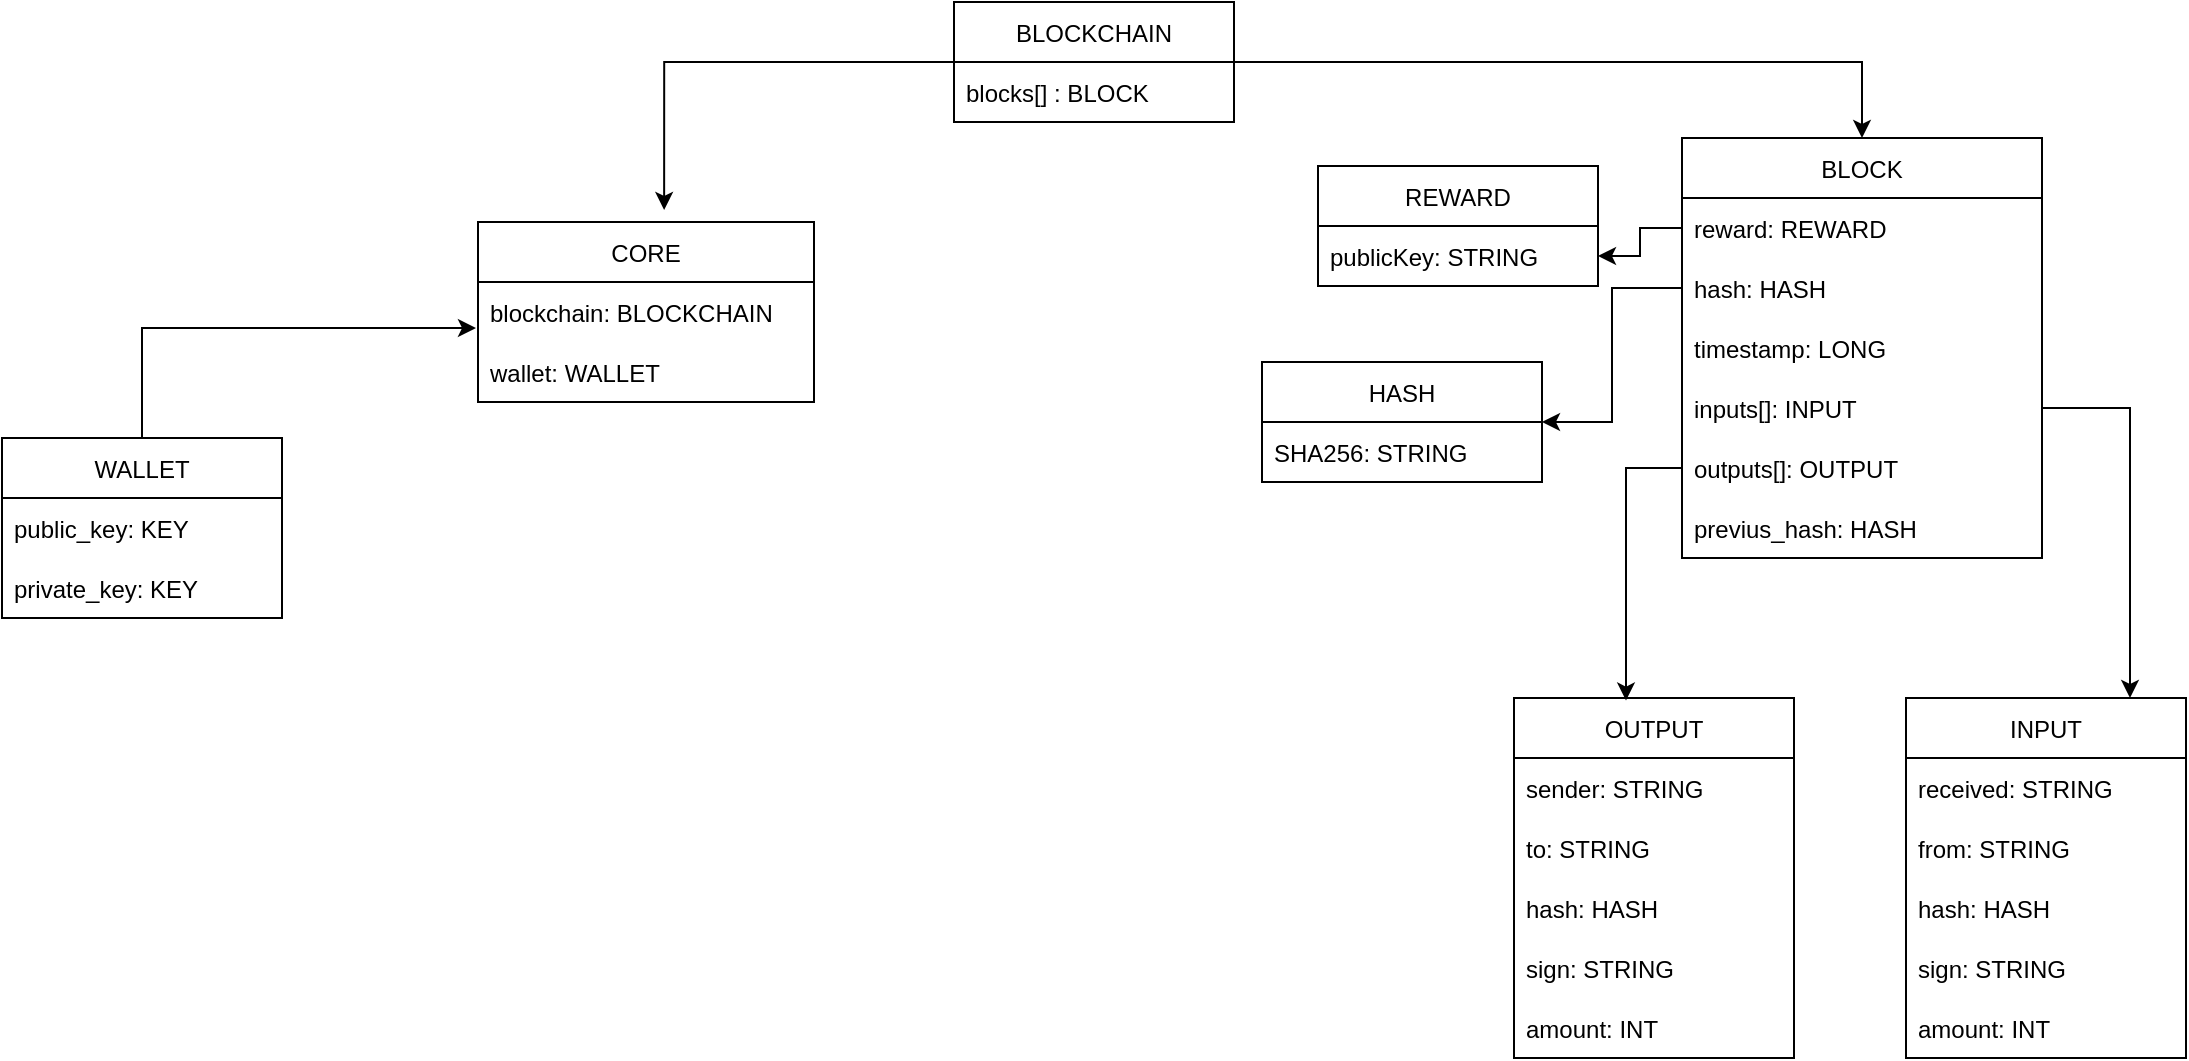 <mxfile version="16.4.0" type="device"><diagram id="W5becWD3PUizKSpLovLV" name="Pagina-1"><mxGraphModel dx="1422" dy="865" grid="1" gridSize="14" guides="1" tooltips="1" connect="1" arrows="1" fold="1" page="1" pageScale="1" pageWidth="1200" pageHeight="1600" math="0" shadow="0"><root><mxCell id="0"/><mxCell id="1" parent="0"/><mxCell id="qwc8k016OjTiB0bhJjBL-48" style="edgeStyle=orthogonalEdgeStyle;rounded=0;orthogonalLoop=1;jettySize=auto;html=1;" parent="1" source="qwc8k016OjTiB0bhJjBL-1" target="qwc8k016OjTiB0bhJjBL-6" edge="1"><mxGeometry relative="1" as="geometry"/></mxCell><mxCell id="qwc8k016OjTiB0bhJjBL-61" style="edgeStyle=orthogonalEdgeStyle;rounded=0;orthogonalLoop=1;jettySize=auto;html=1;entryX=0.554;entryY=-0.067;entryDx=0;entryDy=0;entryPerimeter=0;" parent="1" source="qwc8k016OjTiB0bhJjBL-1" target="qwc8k016OjTiB0bhJjBL-54" edge="1"><mxGeometry relative="1" as="geometry"/></mxCell><mxCell id="qwc8k016OjTiB0bhJjBL-1" value="BLOCKCHAIN" style="swimlane;fontStyle=0;childLayout=stackLayout;horizontal=1;startSize=30;horizontalStack=0;resizeParent=1;resizeParentMax=0;resizeLast=0;collapsible=1;marginBottom=0;" parent="1" vertex="1"><mxGeometry x="560" y="30" width="140" height="60" as="geometry"/></mxCell><mxCell id="qwc8k016OjTiB0bhJjBL-2" value="blocks[] : BLOCK" style="text;strokeColor=none;fillColor=none;align=left;verticalAlign=middle;spacingLeft=4;spacingRight=4;overflow=hidden;points=[[0,0.5],[1,0.5]];portConstraint=eastwest;rotatable=0;" parent="qwc8k016OjTiB0bhJjBL-1" vertex="1"><mxGeometry y="30" width="140" height="30" as="geometry"/></mxCell><mxCell id="qwc8k016OjTiB0bhJjBL-6" value="BLOCK" style="swimlane;fontStyle=0;childLayout=stackLayout;horizontal=1;startSize=30;horizontalStack=0;resizeParent=1;resizeParentMax=0;resizeLast=0;collapsible=1;marginBottom=0;" parent="1" vertex="1"><mxGeometry x="924" y="98" width="180" height="210" as="geometry"/></mxCell><mxCell id="qwc8k016OjTiB0bhJjBL-7" value="reward: REWARD" style="text;strokeColor=none;fillColor=none;align=left;verticalAlign=middle;spacingLeft=4;spacingRight=4;overflow=hidden;points=[[0,0.5],[1,0.5]];portConstraint=eastwest;rotatable=0;" parent="qwc8k016OjTiB0bhJjBL-6" vertex="1"><mxGeometry y="30" width="180" height="30" as="geometry"/></mxCell><mxCell id="qwc8k016OjTiB0bhJjBL-8" value="hash: HASH" style="text;strokeColor=none;fillColor=none;align=left;verticalAlign=middle;spacingLeft=4;spacingRight=4;overflow=hidden;points=[[0,0.5],[1,0.5]];portConstraint=eastwest;rotatable=0;" parent="qwc8k016OjTiB0bhJjBL-6" vertex="1"><mxGeometry y="60" width="180" height="30" as="geometry"/></mxCell><mxCell id="qwc8k016OjTiB0bhJjBL-9" value="timestamp: LONG" style="text;strokeColor=none;fillColor=none;align=left;verticalAlign=middle;spacingLeft=4;spacingRight=4;overflow=hidden;points=[[0,0.5],[1,0.5]];portConstraint=eastwest;rotatable=0;" parent="qwc8k016OjTiB0bhJjBL-6" vertex="1"><mxGeometry y="90" width="180" height="30" as="geometry"/></mxCell><mxCell id="qwc8k016OjTiB0bhJjBL-10" value="inputs[]: INPUT" style="text;strokeColor=none;fillColor=none;align=left;verticalAlign=middle;spacingLeft=4;spacingRight=4;overflow=hidden;points=[[0,0.5],[1,0.5]];portConstraint=eastwest;rotatable=0;" parent="qwc8k016OjTiB0bhJjBL-6" vertex="1"><mxGeometry y="120" width="180" height="30" as="geometry"/></mxCell><mxCell id="qwc8k016OjTiB0bhJjBL-11" value="outputs[]: OUTPUT" style="text;strokeColor=none;fillColor=none;align=left;verticalAlign=middle;spacingLeft=4;spacingRight=4;overflow=hidden;points=[[0,0.5],[1,0.5]];portConstraint=eastwest;rotatable=0;" parent="qwc8k016OjTiB0bhJjBL-6" vertex="1"><mxGeometry y="150" width="180" height="30" as="geometry"/></mxCell><mxCell id="qwc8k016OjTiB0bhJjBL-12" value="previus_hash: HASH" style="text;strokeColor=none;fillColor=none;align=left;verticalAlign=middle;spacingLeft=4;spacingRight=4;overflow=hidden;points=[[0,0.5],[1,0.5]];portConstraint=eastwest;rotatable=0;" parent="qwc8k016OjTiB0bhJjBL-6" vertex="1"><mxGeometry y="180" width="180" height="30" as="geometry"/></mxCell><mxCell id="qwc8k016OjTiB0bhJjBL-14" value="REWARD" style="swimlane;fontStyle=0;childLayout=stackLayout;horizontal=1;startSize=30;horizontalStack=0;resizeParent=1;resizeParentMax=0;resizeLast=0;collapsible=1;marginBottom=0;" parent="1" vertex="1"><mxGeometry x="742" y="112" width="140" height="60" as="geometry"/></mxCell><mxCell id="qwc8k016OjTiB0bhJjBL-15" value="publicKey: STRING" style="text;strokeColor=none;fillColor=none;align=left;verticalAlign=middle;spacingLeft=4;spacingRight=4;overflow=hidden;points=[[0,0.5],[1,0.5]];portConstraint=eastwest;rotatable=0;" parent="qwc8k016OjTiB0bhJjBL-14" vertex="1"><mxGeometry y="30" width="140" height="30" as="geometry"/></mxCell><mxCell id="qwc8k016OjTiB0bhJjBL-22" value="HASH" style="swimlane;fontStyle=0;childLayout=stackLayout;horizontal=1;startSize=30;horizontalStack=0;resizeParent=1;resizeParentMax=0;resizeLast=0;collapsible=1;marginBottom=0;" parent="1" vertex="1"><mxGeometry x="714" y="210" width="140" height="60" as="geometry"/></mxCell><mxCell id="qwc8k016OjTiB0bhJjBL-23" value="SHA256: STRING" style="text;strokeColor=none;fillColor=none;align=left;verticalAlign=middle;spacingLeft=4;spacingRight=4;overflow=hidden;points=[[0,0.5],[1,0.5]];portConstraint=eastwest;rotatable=0;" parent="qwc8k016OjTiB0bhJjBL-22" vertex="1"><mxGeometry y="30" width="140" height="30" as="geometry"/></mxCell><mxCell id="qwc8k016OjTiB0bhJjBL-26" value="INPUT" style="swimlane;fontStyle=0;childLayout=stackLayout;horizontal=1;startSize=30;horizontalStack=0;resizeParent=1;resizeParentMax=0;resizeLast=0;collapsible=1;marginBottom=0;" parent="1" vertex="1"><mxGeometry x="1036" y="378" width="140" height="180" as="geometry"/></mxCell><mxCell id="qwc8k016OjTiB0bhJjBL-27" value="received: STRING" style="text;strokeColor=none;fillColor=none;align=left;verticalAlign=middle;spacingLeft=4;spacingRight=4;overflow=hidden;points=[[0,0.5],[1,0.5]];portConstraint=eastwest;rotatable=0;" parent="qwc8k016OjTiB0bhJjBL-26" vertex="1"><mxGeometry y="30" width="140" height="30" as="geometry"/></mxCell><mxCell id="qwc8k016OjTiB0bhJjBL-28" value="from: STRING" style="text;strokeColor=none;fillColor=none;align=left;verticalAlign=middle;spacingLeft=4;spacingRight=4;overflow=hidden;points=[[0,0.5],[1,0.5]];portConstraint=eastwest;rotatable=0;" parent="qwc8k016OjTiB0bhJjBL-26" vertex="1"><mxGeometry y="60" width="140" height="30" as="geometry"/></mxCell><mxCell id="qwc8k016OjTiB0bhJjBL-29" value="hash: HASH" style="text;strokeColor=none;fillColor=none;align=left;verticalAlign=middle;spacingLeft=4;spacingRight=4;overflow=hidden;points=[[0,0.5],[1,0.5]];portConstraint=eastwest;rotatable=0;" parent="qwc8k016OjTiB0bhJjBL-26" vertex="1"><mxGeometry y="90" width="140" height="30" as="geometry"/></mxCell><mxCell id="qwc8k016OjTiB0bhJjBL-34" value="sign: STRING" style="text;strokeColor=none;fillColor=none;align=left;verticalAlign=middle;spacingLeft=4;spacingRight=4;overflow=hidden;points=[[0,0.5],[1,0.5]];portConstraint=eastwest;rotatable=0;" parent="qwc8k016OjTiB0bhJjBL-26" vertex="1"><mxGeometry y="120" width="140" height="30" as="geometry"/></mxCell><mxCell id="JAilVoLRGaCYkKMMmL5p-2" value="amount: INT" style="text;strokeColor=none;fillColor=none;align=left;verticalAlign=middle;spacingLeft=4;spacingRight=4;overflow=hidden;points=[[0,0.5],[1,0.5]];portConstraint=eastwest;rotatable=0;" vertex="1" parent="qwc8k016OjTiB0bhJjBL-26"><mxGeometry y="150" width="140" height="30" as="geometry"/></mxCell><mxCell id="qwc8k016OjTiB0bhJjBL-35" value="OUTPUT" style="swimlane;fontStyle=0;childLayout=stackLayout;horizontal=1;startSize=30;horizontalStack=0;resizeParent=1;resizeParentMax=0;resizeLast=0;collapsible=1;marginBottom=0;" parent="1" vertex="1"><mxGeometry x="840" y="378" width="140" height="180" as="geometry"/></mxCell><mxCell id="qwc8k016OjTiB0bhJjBL-36" value="sender: STRING" style="text;strokeColor=none;fillColor=none;align=left;verticalAlign=middle;spacingLeft=4;spacingRight=4;overflow=hidden;points=[[0,0.5],[1,0.5]];portConstraint=eastwest;rotatable=0;" parent="qwc8k016OjTiB0bhJjBL-35" vertex="1"><mxGeometry y="30" width="140" height="30" as="geometry"/></mxCell><mxCell id="qwc8k016OjTiB0bhJjBL-37" value="to: STRING" style="text;strokeColor=none;fillColor=none;align=left;verticalAlign=middle;spacingLeft=4;spacingRight=4;overflow=hidden;points=[[0,0.5],[1,0.5]];portConstraint=eastwest;rotatable=0;" parent="qwc8k016OjTiB0bhJjBL-35" vertex="1"><mxGeometry y="60" width="140" height="30" as="geometry"/></mxCell><mxCell id="qwc8k016OjTiB0bhJjBL-38" value="hash: HASH" style="text;strokeColor=none;fillColor=none;align=left;verticalAlign=middle;spacingLeft=4;spacingRight=4;overflow=hidden;points=[[0,0.5],[1,0.5]];portConstraint=eastwest;rotatable=0;" parent="qwc8k016OjTiB0bhJjBL-35" vertex="1"><mxGeometry y="90" width="140" height="30" as="geometry"/></mxCell><mxCell id="qwc8k016OjTiB0bhJjBL-39" value="sign: STRING" style="text;strokeColor=none;fillColor=none;align=left;verticalAlign=middle;spacingLeft=4;spacingRight=4;overflow=hidden;points=[[0,0.5],[1,0.5]];portConstraint=eastwest;rotatable=0;" parent="qwc8k016OjTiB0bhJjBL-35" vertex="1"><mxGeometry y="120" width="140" height="30" as="geometry"/></mxCell><mxCell id="JAilVoLRGaCYkKMMmL5p-1" value="amount: INT" style="text;strokeColor=none;fillColor=none;align=left;verticalAlign=middle;spacingLeft=4;spacingRight=4;overflow=hidden;points=[[0,0.5],[1,0.5]];portConstraint=eastwest;rotatable=0;" vertex="1" parent="qwc8k016OjTiB0bhJjBL-35"><mxGeometry y="150" width="140" height="30" as="geometry"/></mxCell><mxCell id="qwc8k016OjTiB0bhJjBL-50" style="edgeStyle=orthogonalEdgeStyle;rounded=0;orthogonalLoop=1;jettySize=auto;html=1;entryX=0.4;entryY=0.007;entryDx=0;entryDy=0;entryPerimeter=0;" parent="1" source="qwc8k016OjTiB0bhJjBL-11" target="qwc8k016OjTiB0bhJjBL-35" edge="1"><mxGeometry relative="1" as="geometry"/></mxCell><mxCell id="qwc8k016OjTiB0bhJjBL-51" style="edgeStyle=orthogonalEdgeStyle;rounded=0;orthogonalLoop=1;jettySize=auto;html=1;entryX=0.8;entryY=0;entryDx=0;entryDy=0;entryPerimeter=0;" parent="1" source="qwc8k016OjTiB0bhJjBL-10" target="qwc8k016OjTiB0bhJjBL-26" edge="1"><mxGeometry relative="1" as="geometry"/></mxCell><mxCell id="qwc8k016OjTiB0bhJjBL-52" style="edgeStyle=orthogonalEdgeStyle;rounded=0;orthogonalLoop=1;jettySize=auto;html=1;entryX=1;entryY=0.5;entryDx=0;entryDy=0;" parent="1" source="qwc8k016OjTiB0bhJjBL-7" target="qwc8k016OjTiB0bhJjBL-15" edge="1"><mxGeometry relative="1" as="geometry"/></mxCell><mxCell id="qwc8k016OjTiB0bhJjBL-53" style="edgeStyle=orthogonalEdgeStyle;rounded=0;orthogonalLoop=1;jettySize=auto;html=1;entryX=1;entryY=0.5;entryDx=0;entryDy=0;" parent="1" source="qwc8k016OjTiB0bhJjBL-8" target="qwc8k016OjTiB0bhJjBL-22" edge="1"><mxGeometry relative="1" as="geometry"/></mxCell><mxCell id="qwc8k016OjTiB0bhJjBL-54" value="CORE" style="swimlane;fontStyle=0;childLayout=stackLayout;horizontal=1;startSize=30;horizontalStack=0;resizeParent=1;resizeParentMax=0;resizeLast=0;collapsible=1;marginBottom=0;" parent="1" vertex="1"><mxGeometry x="322" y="140" width="168" height="90" as="geometry"/></mxCell><mxCell id="qwc8k016OjTiB0bhJjBL-55" value="blockchain: BLOCKCHAIN" style="text;strokeColor=none;fillColor=none;align=left;verticalAlign=middle;spacingLeft=4;spacingRight=4;overflow=hidden;points=[[0,0.5],[1,0.5]];portConstraint=eastwest;rotatable=0;" parent="qwc8k016OjTiB0bhJjBL-54" vertex="1"><mxGeometry y="30" width="168" height="30" as="geometry"/></mxCell><mxCell id="qwc8k016OjTiB0bhJjBL-62" value="wallet: WALLET" style="text;strokeColor=none;fillColor=none;align=left;verticalAlign=middle;spacingLeft=4;spacingRight=4;overflow=hidden;points=[[0,0.5],[1,0.5]];portConstraint=eastwest;rotatable=0;" parent="qwc8k016OjTiB0bhJjBL-54" vertex="1"><mxGeometry y="60" width="168" height="30" as="geometry"/></mxCell><mxCell id="qwc8k016OjTiB0bhJjBL-67" style="edgeStyle=orthogonalEdgeStyle;rounded=0;orthogonalLoop=1;jettySize=auto;html=1;entryX=-0.006;entryY=0.767;entryDx=0;entryDy=0;entryPerimeter=0;" parent="1" source="qwc8k016OjTiB0bhJjBL-63" target="qwc8k016OjTiB0bhJjBL-55" edge="1"><mxGeometry relative="1" as="geometry"/></mxCell><mxCell id="qwc8k016OjTiB0bhJjBL-63" value="WALLET" style="swimlane;fontStyle=0;childLayout=stackLayout;horizontal=1;startSize=30;horizontalStack=0;resizeParent=1;resizeParentMax=0;resizeLast=0;collapsible=1;marginBottom=0;" parent="1" vertex="1"><mxGeometry x="84" y="248" width="140" height="90" as="geometry"/></mxCell><mxCell id="qwc8k016OjTiB0bhJjBL-64" value="public_key: KEY" style="text;strokeColor=none;fillColor=none;align=left;verticalAlign=middle;spacingLeft=4;spacingRight=4;overflow=hidden;points=[[0,0.5],[1,0.5]];portConstraint=eastwest;rotatable=0;" parent="qwc8k016OjTiB0bhJjBL-63" vertex="1"><mxGeometry y="30" width="140" height="30" as="geometry"/></mxCell><mxCell id="qwc8k016OjTiB0bhJjBL-65" value="private_key: KEY" style="text;strokeColor=none;fillColor=none;align=left;verticalAlign=middle;spacingLeft=4;spacingRight=4;overflow=hidden;points=[[0,0.5],[1,0.5]];portConstraint=eastwest;rotatable=0;" parent="qwc8k016OjTiB0bhJjBL-63" vertex="1"><mxGeometry y="60" width="140" height="30" as="geometry"/></mxCell></root></mxGraphModel></diagram></mxfile>